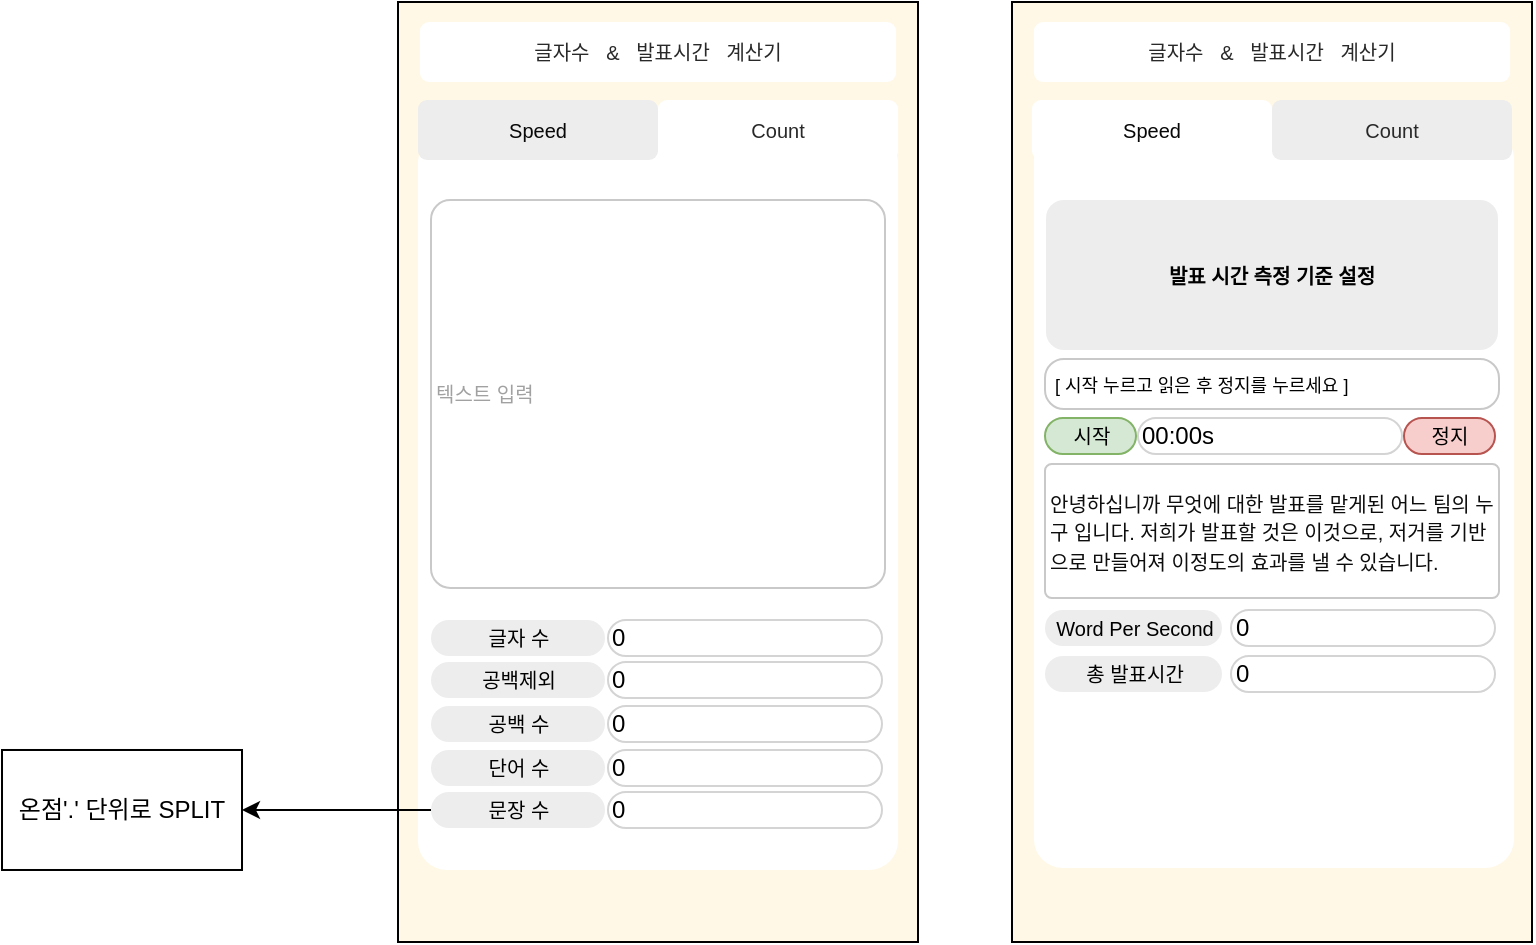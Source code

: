 <mxfile version="22.1.2" type="device">
  <diagram name="페이지-1" id="bZ4ZVyiGfbK_r6lM-Sdv">
    <mxGraphModel dx="1611" dy="586" grid="0" gridSize="10" guides="1" tooltips="1" connect="1" arrows="1" fold="1" page="1" pageScale="1" pageWidth="827" pageHeight="1169" math="0" shadow="0">
      <root>
        <mxCell id="0" />
        <mxCell id="1" parent="0" />
        <mxCell id="XOWJVbm9mqqXQF6cZUJM-2" value="" style="rounded=0;whiteSpace=wrap;html=1;fillColor=#FFF8E6;" parent="1" vertex="1">
          <mxGeometry x="350" y="250" width="260" height="470" as="geometry" />
        </mxCell>
        <mxCell id="zSSDWk2nGVweS7rVmlu--14" value="" style="rounded=1;whiteSpace=wrap;html=1;fillColor=#FFFFFF;strokeColor=none;shadow=0;arcSize=6;" vertex="1" parent="1">
          <mxGeometry x="361" y="314" width="240" height="369" as="geometry" />
        </mxCell>
        <mxCell id="XOWJVbm9mqqXQF6cZUJM-14" value="" style="rounded=0;whiteSpace=wrap;html=1;fillColor=#FFF8E6;" parent="1" vertex="1">
          <mxGeometry x="43" y="250" width="260" height="470" as="geometry" />
        </mxCell>
        <mxCell id="XOWJVbm9mqqXQF6cZUJM-21" value="" style="rounded=1;whiteSpace=wrap;html=1;fillColor=#FFFFFF;strokeColor=none;shadow=0;arcSize=6;" parent="1" vertex="1">
          <mxGeometry x="53" y="316" width="240" height="368" as="geometry" />
        </mxCell>
        <mxCell id="XOWJVbm9mqqXQF6cZUJM-4" value="&lt;font style=&quot;font-size: 10px;&quot; color=&quot;#080808&quot;&gt;Speed&lt;br&gt;&lt;/font&gt;" style="rounded=1;whiteSpace=wrap;html=1;strokeColor=none;" parent="1" vertex="1">
          <mxGeometry x="360" y="299" width="120" height="30" as="geometry" />
        </mxCell>
        <mxCell id="XOWJVbm9mqqXQF6cZUJM-5" value="&lt;font style=&quot;font-size: 10px;&quot; color=&quot;#292929&quot;&gt;Count&lt;/font&gt;" style="rounded=1;whiteSpace=wrap;html=1;fillColor=#EDEDED;strokeColor=none;shadow=0;" parent="1" vertex="1">
          <mxGeometry x="480" y="299" width="120" height="30" as="geometry" />
        </mxCell>
        <mxCell id="XOWJVbm9mqqXQF6cZUJM-11" value="&lt;font color=&quot;#292929&quot;&gt;&lt;span style=&quot;font-size: 10px;&quot;&gt;글자수&amp;nbsp; &amp;nbsp;&amp;amp;&amp;nbsp; &amp;nbsp;발표시간&amp;nbsp; &amp;nbsp;계산기&lt;/span&gt;&lt;/font&gt;" style="rounded=1;whiteSpace=wrap;html=1;fillColor=#FFFFFF;strokeColor=none;" parent="1" vertex="1">
          <mxGeometry x="361" y="260" width="238" height="30" as="geometry" />
        </mxCell>
        <mxCell id="XOWJVbm9mqqXQF6cZUJM-16" value="&lt;font style=&quot;font-size: 10px;&quot; color=&quot;#080808&quot;&gt;Speed&lt;/font&gt;" style="rounded=1;whiteSpace=wrap;html=1;strokeColor=none;fillColor=#EDEDED;" parent="1" vertex="1">
          <mxGeometry x="53" y="299" width="120" height="30" as="geometry" />
        </mxCell>
        <mxCell id="XOWJVbm9mqqXQF6cZUJM-17" value="&lt;font style=&quot;font-size: 10px;&quot; color=&quot;#292929&quot;&gt;Count&lt;/font&gt;" style="rounded=1;whiteSpace=wrap;html=1;fillColor=#FFFFFF;strokeColor=none;shadow=0;" parent="1" vertex="1">
          <mxGeometry x="173" y="299" width="120" height="30" as="geometry" />
        </mxCell>
        <mxCell id="XOWJVbm9mqqXQF6cZUJM-18" value="&lt;font color=&quot;#292929&quot;&gt;&lt;span style=&quot;font-size: 10px;&quot;&gt;글자수&amp;nbsp; &amp;nbsp;&amp;amp;&amp;nbsp; &amp;nbsp;발표시간&amp;nbsp; &amp;nbsp;계산기&lt;/span&gt;&lt;/font&gt;" style="rounded=1;whiteSpace=wrap;html=1;fillColor=#FFFFFF;strokeColor=none;" parent="1" vertex="1">
          <mxGeometry x="54" y="260" width="238" height="30" as="geometry" />
        </mxCell>
        <mxCell id="XOWJVbm9mqqXQF6cZUJM-19" value="&lt;span style=&quot;font-size: 10px;&quot;&gt;&lt;font color=&quot;#0d0d0d&quot;&gt;안녕하십니까 무엇에 대한 발표를 맡게된 어느 팀의 누구 입니다. 저희가 발표할 것은 이것으로, 저거를 기반으로 만들어져 이정도의 효과를 낼 수 있습니다.&lt;/font&gt;&lt;/span&gt;" style="rounded=1;whiteSpace=wrap;html=1;arcSize=5;strokeColor=#C9C9C9;align=left;" parent="1" vertex="1">
          <mxGeometry x="366.5" y="481" width="227" height="67" as="geometry" />
        </mxCell>
        <mxCell id="XOWJVbm9mqqXQF6cZUJM-26" value="0" style="rounded=1;whiteSpace=wrap;html=1;arcSize=50;strokeColor=#D4D4D4;align=left;" parent="1" vertex="1">
          <mxGeometry x="148" y="559" width="137" height="18" as="geometry" />
        </mxCell>
        <mxCell id="XOWJVbm9mqqXQF6cZUJM-24" value="&lt;font style=&quot;font-size: 10px;&quot;&gt;글자 수&lt;/font&gt;" style="rounded=1;whiteSpace=wrap;html=1;arcSize=50;fillColor=#EDEDED;strokeColor=none;" parent="1" vertex="1">
          <mxGeometry x="59.5" y="559" width="87" height="18" as="geometry" />
        </mxCell>
        <mxCell id="XOWJVbm9mqqXQF6cZUJM-27" value="0" style="rounded=1;whiteSpace=wrap;html=1;arcSize=50;strokeColor=#D4D4D4;align=left;" parent="1" vertex="1">
          <mxGeometry x="148" y="580" width="137" height="18" as="geometry" />
        </mxCell>
        <mxCell id="XOWJVbm9mqqXQF6cZUJM-28" value="&lt;span style=&quot;font-size: 10px;&quot;&gt;공백제외&lt;/span&gt;" style="rounded=1;whiteSpace=wrap;html=1;arcSize=50;fillColor=#EDEDED;strokeColor=none;" parent="1" vertex="1">
          <mxGeometry x="59.5" y="580" width="87" height="18" as="geometry" />
        </mxCell>
        <mxCell id="XOWJVbm9mqqXQF6cZUJM-29" value="0" style="rounded=1;whiteSpace=wrap;html=1;arcSize=50;strokeColor=#D4D4D4;align=left;" parent="1" vertex="1">
          <mxGeometry x="148" y="602" width="137" height="18" as="geometry" />
        </mxCell>
        <mxCell id="XOWJVbm9mqqXQF6cZUJM-30" value="&lt;span style=&quot;font-size: 10px;&quot;&gt;공백 수&lt;/span&gt;" style="rounded=1;whiteSpace=wrap;html=1;arcSize=50;fillColor=#EDEDED;strokeColor=none;" parent="1" vertex="1">
          <mxGeometry x="59.5" y="602" width="87" height="18" as="geometry" />
        </mxCell>
        <mxCell id="XOWJVbm9mqqXQF6cZUJM-32" value="0" style="rounded=1;whiteSpace=wrap;html=1;arcSize=50;strokeColor=#D4D4D4;align=left;" parent="1" vertex="1">
          <mxGeometry x="148" y="624" width="137" height="18" as="geometry" />
        </mxCell>
        <mxCell id="XOWJVbm9mqqXQF6cZUJM-33" value="&lt;span style=&quot;font-size: 10px;&quot;&gt;단어 수&lt;/span&gt;" style="rounded=1;whiteSpace=wrap;html=1;arcSize=50;fillColor=#EDEDED;strokeColor=none;" parent="1" vertex="1">
          <mxGeometry x="59.5" y="624" width="87" height="18" as="geometry" />
        </mxCell>
        <mxCell id="XOWJVbm9mqqXQF6cZUJM-34" value="0" style="rounded=1;whiteSpace=wrap;html=1;arcSize=50;strokeColor=#D4D4D4;align=left;" parent="1" vertex="1">
          <mxGeometry x="148" y="645" width="137" height="18" as="geometry" />
        </mxCell>
        <mxCell id="XOWJVbm9mqqXQF6cZUJM-36" style="edgeStyle=orthogonalEdgeStyle;rounded=0;orthogonalLoop=1;jettySize=auto;html=1;" parent="1" source="XOWJVbm9mqqXQF6cZUJM-35" target="XOWJVbm9mqqXQF6cZUJM-37" edge="1">
          <mxGeometry relative="1" as="geometry">
            <mxPoint x="-78.217" y="678.217" as="targetPoint" />
          </mxGeometry>
        </mxCell>
        <mxCell id="XOWJVbm9mqqXQF6cZUJM-35" value="&lt;span style=&quot;font-size: 10px;&quot;&gt;문장 수&lt;/span&gt;" style="rounded=1;whiteSpace=wrap;html=1;arcSize=50;fillColor=#EDEDED;strokeColor=none;" parent="1" vertex="1">
          <mxGeometry x="59.5" y="645" width="87" height="18" as="geometry" />
        </mxCell>
        <mxCell id="XOWJVbm9mqqXQF6cZUJM-37" value="온점&#39;.&#39; 단위로 SPLIT" style="rounded=0;whiteSpace=wrap;html=1;" parent="1" vertex="1">
          <mxGeometry x="-154.997" y="623.997" width="120" height="60" as="geometry" />
        </mxCell>
        <mxCell id="zSSDWk2nGVweS7rVmlu--1" value="&lt;font style=&quot;font-size: 10px;&quot; color=&quot;#a1a1a1&quot;&gt;텍스트 입력&lt;/font&gt;" style="rounded=1;whiteSpace=wrap;html=1;arcSize=5;strokeColor=#C9C9C9;align=left;" vertex="1" parent="1">
          <mxGeometry x="59.5" y="349" width="227" height="194" as="geometry" />
        </mxCell>
        <mxCell id="zSSDWk2nGVweS7rVmlu--3" value="&lt;font style=&quot;font-size: 10px;&quot;&gt;시작&lt;/font&gt;" style="rounded=1;whiteSpace=wrap;html=1;arcSize=50;fillColor=#d5e8d4;strokeColor=#82b366;" vertex="1" parent="1">
          <mxGeometry x="366.5" y="458" width="45.5" height="18" as="geometry" />
        </mxCell>
        <mxCell id="zSSDWk2nGVweS7rVmlu--4" value="00:00s" style="rounded=1;whiteSpace=wrap;html=1;arcSize=50;strokeColor=#D4D4D4;align=left;" vertex="1" parent="1">
          <mxGeometry x="413" y="458" width="132" height="18" as="geometry" />
        </mxCell>
        <mxCell id="zSSDWk2nGVweS7rVmlu--5" value="&lt;span style=&quot;font-size: 10px;&quot;&gt;정지&lt;/span&gt;" style="rounded=1;whiteSpace=wrap;html=1;arcSize=50;fillColor=#f8cecc;strokeColor=#b85450;" vertex="1" parent="1">
          <mxGeometry x="546" y="458" width="45.5" height="18" as="geometry" />
        </mxCell>
        <mxCell id="zSSDWk2nGVweS7rVmlu--7" value="&lt;span style=&quot;font-size: 10px;&quot;&gt;Word Per Second&lt;/span&gt;" style="rounded=1;whiteSpace=wrap;html=1;arcSize=50;fillColor=#EDEDED;strokeColor=none;" vertex="1" parent="1">
          <mxGeometry x="366.5" y="554" width="88.5" height="18" as="geometry" />
        </mxCell>
        <mxCell id="zSSDWk2nGVweS7rVmlu--8" value="0" style="rounded=1;whiteSpace=wrap;html=1;arcSize=50;strokeColor=#D4D4D4;align=left;" vertex="1" parent="1">
          <mxGeometry x="459.5" y="554" width="132" height="18" as="geometry" />
        </mxCell>
        <mxCell id="zSSDWk2nGVweS7rVmlu--9" value="&lt;span style=&quot;font-size: 10px;&quot;&gt;총 발표시간&lt;/span&gt;" style="rounded=1;whiteSpace=wrap;html=1;arcSize=50;fillColor=#EDEDED;strokeColor=none;" vertex="1" parent="1">
          <mxGeometry x="366.5" y="577" width="88.5" height="18" as="geometry" />
        </mxCell>
        <mxCell id="zSSDWk2nGVweS7rVmlu--10" value="0" style="rounded=1;whiteSpace=wrap;html=1;arcSize=50;strokeColor=#D4D4D4;align=left;" vertex="1" parent="1">
          <mxGeometry x="459.5" y="577" width="132" height="18" as="geometry" />
        </mxCell>
        <mxCell id="zSSDWk2nGVweS7rVmlu--13" value="&lt;span style=&quot;font-size: 10px;&quot;&gt;&lt;b&gt;발표 시간 측정 기준 설정&lt;/b&gt;&lt;/span&gt;" style="rounded=1;whiteSpace=wrap;html=1;arcSize=12;fillColor=#EDEDED;strokeColor=none;" vertex="1" parent="1">
          <mxGeometry x="367" y="349" width="226" height="75" as="geometry" />
        </mxCell>
        <mxCell id="zSSDWk2nGVweS7rVmlu--18" value="&lt;font style=&quot;font-size: 9px;&quot;&gt;&amp;nbsp;[ 시작 누르고 읽은 후 정지를 누르세요 ]&lt;/font&gt;" style="rounded=1;whiteSpace=wrap;html=1;arcSize=38;strokeColor=#C9C9C9;align=left;" vertex="1" parent="1">
          <mxGeometry x="366.5" y="428.5" width="227" height="25" as="geometry" />
        </mxCell>
      </root>
    </mxGraphModel>
  </diagram>
</mxfile>
